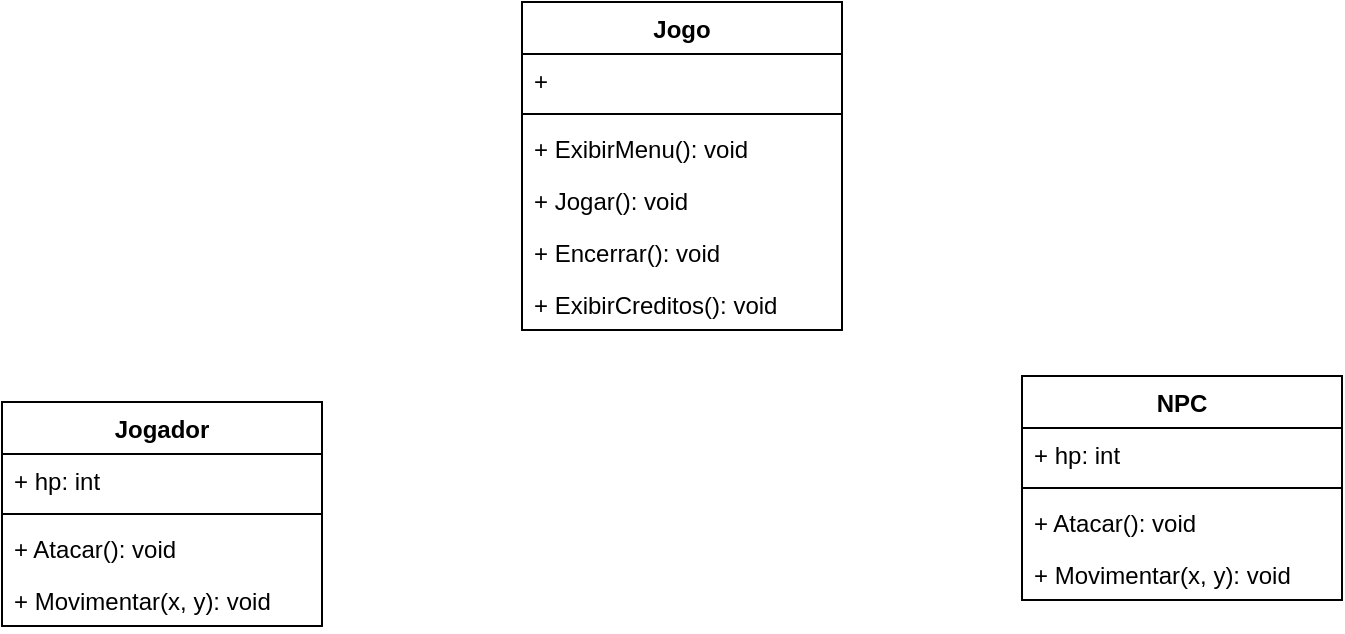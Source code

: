<mxfile version="11.2.4" type="device" pages="1"><diagram id="DdvL3IxOb3EPCY9iGVui" name="Page-1"><mxGraphModel dx="1422" dy="796" grid="1" gridSize="10" guides="1" tooltips="1" connect="1" arrows="1" fold="1" page="1" pageScale="1" pageWidth="827" pageHeight="1169" math="0" shadow="0"><root><mxCell id="0"/><mxCell id="1" parent="0"/><mxCell id="RkcOTETpcq059kDNvVfg-1" value="Jogador" style="swimlane;fontStyle=1;align=center;verticalAlign=top;childLayout=stackLayout;horizontal=1;startSize=26;horizontalStack=0;resizeParent=1;resizeParentMax=0;resizeLast=0;collapsible=1;marginBottom=0;" vertex="1" parent="1"><mxGeometry x="60" y="370" width="160" height="112" as="geometry"/></mxCell><mxCell id="RkcOTETpcq059kDNvVfg-2" value="+ hp: int" style="text;strokeColor=none;fillColor=none;align=left;verticalAlign=top;spacingLeft=4;spacingRight=4;overflow=hidden;rotatable=0;points=[[0,0.5],[1,0.5]];portConstraint=eastwest;" vertex="1" parent="RkcOTETpcq059kDNvVfg-1"><mxGeometry y="26" width="160" height="26" as="geometry"/></mxCell><mxCell id="RkcOTETpcq059kDNvVfg-3" value="" style="line;strokeWidth=1;fillColor=none;align=left;verticalAlign=middle;spacingTop=-1;spacingLeft=3;spacingRight=3;rotatable=0;labelPosition=right;points=[];portConstraint=eastwest;" vertex="1" parent="RkcOTETpcq059kDNvVfg-1"><mxGeometry y="52" width="160" height="8" as="geometry"/></mxCell><mxCell id="RkcOTETpcq059kDNvVfg-4" value="+ Atacar(): void&#10;" style="text;strokeColor=none;fillColor=none;align=left;verticalAlign=top;spacingLeft=4;spacingRight=4;overflow=hidden;rotatable=0;points=[[0,0.5],[1,0.5]];portConstraint=eastwest;" vertex="1" parent="RkcOTETpcq059kDNvVfg-1"><mxGeometry y="60" width="160" height="26" as="geometry"/></mxCell><mxCell id="RkcOTETpcq059kDNvVfg-6" value="+ Movimentar(x, y): void&#10;" style="text;strokeColor=none;fillColor=none;align=left;verticalAlign=top;spacingLeft=4;spacingRight=4;overflow=hidden;rotatable=0;points=[[0,0.5],[1,0.5]];portConstraint=eastwest;" vertex="1" parent="RkcOTETpcq059kDNvVfg-1"><mxGeometry y="86" width="160" height="26" as="geometry"/></mxCell><mxCell id="RkcOTETpcq059kDNvVfg-7" value="NPC" style="swimlane;fontStyle=1;align=center;verticalAlign=top;childLayout=stackLayout;horizontal=1;startSize=26;horizontalStack=0;resizeParent=1;resizeParentMax=0;resizeLast=0;collapsible=1;marginBottom=0;" vertex="1" parent="1"><mxGeometry x="570" y="357" width="160" height="112" as="geometry"/></mxCell><mxCell id="RkcOTETpcq059kDNvVfg-8" value="+ hp: int" style="text;strokeColor=none;fillColor=none;align=left;verticalAlign=top;spacingLeft=4;spacingRight=4;overflow=hidden;rotatable=0;points=[[0,0.5],[1,0.5]];portConstraint=eastwest;" vertex="1" parent="RkcOTETpcq059kDNvVfg-7"><mxGeometry y="26" width="160" height="26" as="geometry"/></mxCell><mxCell id="RkcOTETpcq059kDNvVfg-9" value="" style="line;strokeWidth=1;fillColor=none;align=left;verticalAlign=middle;spacingTop=-1;spacingLeft=3;spacingRight=3;rotatable=0;labelPosition=right;points=[];portConstraint=eastwest;" vertex="1" parent="RkcOTETpcq059kDNvVfg-7"><mxGeometry y="52" width="160" height="8" as="geometry"/></mxCell><mxCell id="RkcOTETpcq059kDNvVfg-10" value="+ Atacar(): void&#10;" style="text;strokeColor=none;fillColor=none;align=left;verticalAlign=top;spacingLeft=4;spacingRight=4;overflow=hidden;rotatable=0;points=[[0,0.5],[1,0.5]];portConstraint=eastwest;" vertex="1" parent="RkcOTETpcq059kDNvVfg-7"><mxGeometry y="60" width="160" height="26" as="geometry"/></mxCell><mxCell id="RkcOTETpcq059kDNvVfg-11" value="+ Movimentar(x, y): void&#10;" style="text;strokeColor=none;fillColor=none;align=left;verticalAlign=top;spacingLeft=4;spacingRight=4;overflow=hidden;rotatable=0;points=[[0,0.5],[1,0.5]];portConstraint=eastwest;" vertex="1" parent="RkcOTETpcq059kDNvVfg-7"><mxGeometry y="86" width="160" height="26" as="geometry"/></mxCell><mxCell id="RkcOTETpcq059kDNvVfg-12" value="Jogo" style="swimlane;fontStyle=1;align=center;verticalAlign=top;childLayout=stackLayout;horizontal=1;startSize=26;horizontalStack=0;resizeParent=1;resizeParentMax=0;resizeLast=0;collapsible=1;marginBottom=0;" vertex="1" parent="1"><mxGeometry x="320" y="170" width="160" height="164" as="geometry"/></mxCell><mxCell id="RkcOTETpcq059kDNvVfg-13" value="+ " style="text;strokeColor=none;fillColor=none;align=left;verticalAlign=top;spacingLeft=4;spacingRight=4;overflow=hidden;rotatable=0;points=[[0,0.5],[1,0.5]];portConstraint=eastwest;" vertex="1" parent="RkcOTETpcq059kDNvVfg-12"><mxGeometry y="26" width="160" height="26" as="geometry"/></mxCell><mxCell id="RkcOTETpcq059kDNvVfg-14" value="" style="line;strokeWidth=1;fillColor=none;align=left;verticalAlign=middle;spacingTop=-1;spacingLeft=3;spacingRight=3;rotatable=0;labelPosition=right;points=[];portConstraint=eastwest;" vertex="1" parent="RkcOTETpcq059kDNvVfg-12"><mxGeometry y="52" width="160" height="8" as="geometry"/></mxCell><mxCell id="RkcOTETpcq059kDNvVfg-15" value="+ ExibirMenu(): void&#10;" style="text;strokeColor=none;fillColor=none;align=left;verticalAlign=top;spacingLeft=4;spacingRight=4;overflow=hidden;rotatable=0;points=[[0,0.5],[1,0.5]];portConstraint=eastwest;" vertex="1" parent="RkcOTETpcq059kDNvVfg-12"><mxGeometry y="60" width="160" height="26" as="geometry"/></mxCell><mxCell id="RkcOTETpcq059kDNvVfg-16" value="+ Jogar(): void&#10;" style="text;strokeColor=none;fillColor=none;align=left;verticalAlign=top;spacingLeft=4;spacingRight=4;overflow=hidden;rotatable=0;points=[[0,0.5],[1,0.5]];portConstraint=eastwest;" vertex="1" parent="RkcOTETpcq059kDNvVfg-12"><mxGeometry y="86" width="160" height="26" as="geometry"/></mxCell><mxCell id="RkcOTETpcq059kDNvVfg-17" value="+ Encerrar(): void&#10;" style="text;strokeColor=none;fillColor=none;align=left;verticalAlign=top;spacingLeft=4;spacingRight=4;overflow=hidden;rotatable=0;points=[[0,0.5],[1,0.5]];portConstraint=eastwest;" vertex="1" parent="RkcOTETpcq059kDNvVfg-12"><mxGeometry y="112" width="160" height="26" as="geometry"/></mxCell><mxCell id="RkcOTETpcq059kDNvVfg-18" value="+ ExibirCreditos(): void&#10;" style="text;strokeColor=none;fillColor=none;align=left;verticalAlign=top;spacingLeft=4;spacingRight=4;overflow=hidden;rotatable=0;points=[[0,0.5],[1,0.5]];portConstraint=eastwest;" vertex="1" parent="RkcOTETpcq059kDNvVfg-12"><mxGeometry y="138" width="160" height="26" as="geometry"/></mxCell></root></mxGraphModel></diagram></mxfile>